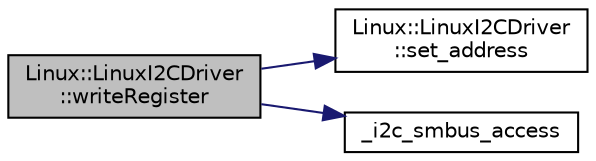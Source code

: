 digraph "Linux::LinuxI2CDriver::writeRegister"
{
 // INTERACTIVE_SVG=YES
  edge [fontname="Helvetica",fontsize="10",labelfontname="Helvetica",labelfontsize="10"];
  node [fontname="Helvetica",fontsize="10",shape=record];
  rankdir="LR";
  Node1 [label="Linux::LinuxI2CDriver\l::writeRegister",height=0.2,width=0.4,color="black", fillcolor="grey75", style="filled" fontcolor="black"];
  Node1 -> Node2 [color="midnightblue",fontsize="10",style="solid",fontname="Helvetica"];
  Node2 [label="Linux::LinuxI2CDriver\l::set_address",height=0.2,width=0.4,color="black", fillcolor="white", style="filled",URL="$classLinux_1_1LinuxI2CDriver.html#a1b3a8320bcaed7edd84dc0af51a694f9"];
  Node1 -> Node3 [color="midnightblue",fontsize="10",style="solid",fontname="Helvetica"];
  Node3 [label="_i2c_smbus_access",height=0.2,width=0.4,color="black", fillcolor="white", style="filled",URL="$AP__HAL__Linux_2I2CDriver_8cpp.html#a3a857ed1462a146f336b97289ce3521f"];
}
